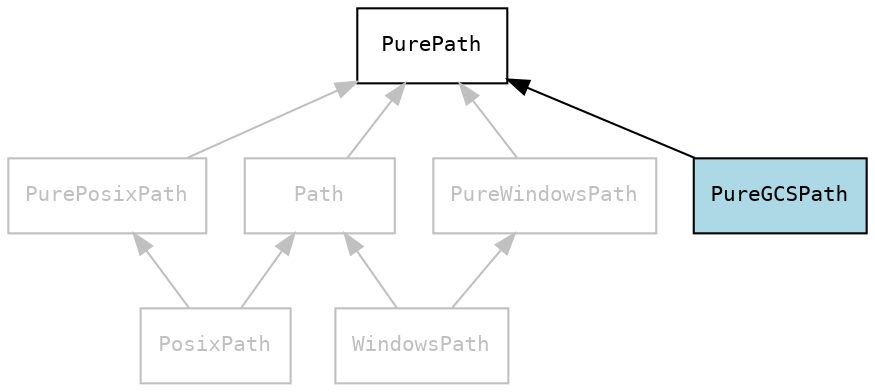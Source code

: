 digraph PathlibInheritance {
    rankdir=BT
    node [
        color=grey
        fontcolor=grey
        fontname=courier
        fontsize=10
        shape=box
        width=1
    ]
    edge [
        color=grey
    ]

    PurePath [
        color=black
        fillcolor=white
        fontcolor=black
        style=filled
    ]
    PurePosixPath
    PureWindowsPath
    PureGCSPath [
        color=black
        fillcolor=lightblue
        fontcolor=black
        style=filled
    ]
    Path
    PosixPath
    WindowsPath

    PurePosixPath -> PurePath
    PureWindowsPath -> PurePath
    PureGCSPath -> PurePath [
        color=black
        style=solid
    ]
    Path -> PurePath
    PosixPath -> PurePosixPath
    PosixPath -> Path
    WindowsPath -> PureWindowsPath
    WindowsPath -> Path
}
